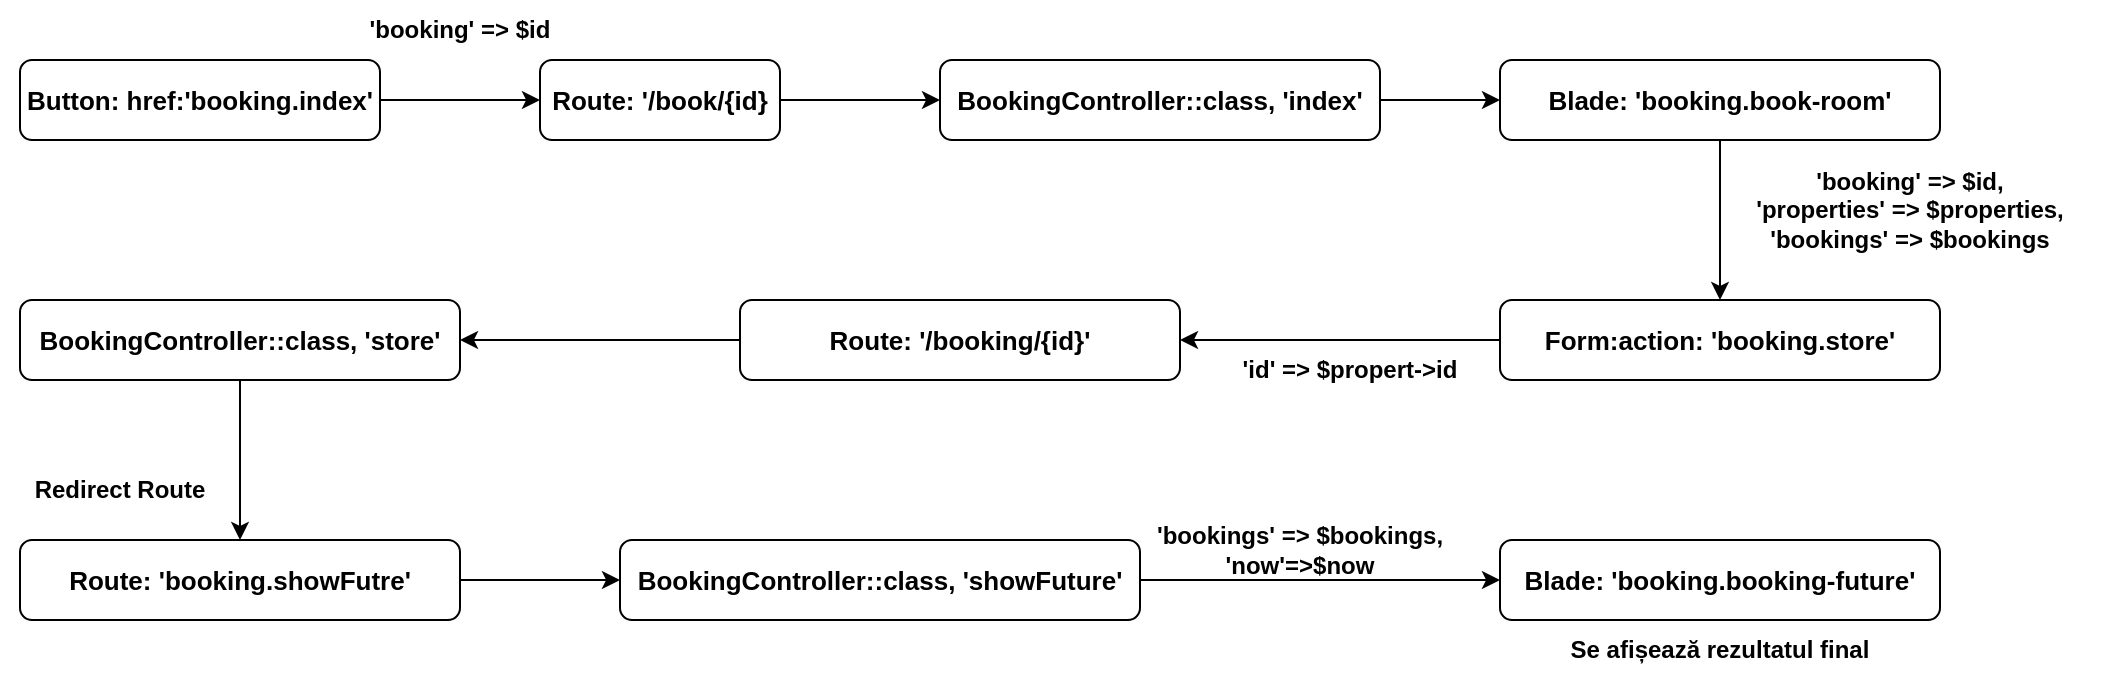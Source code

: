 <mxfile version="21.5.1" type="github">
  <diagram name="Page-1" id="iJwcwytmyvBW5eWTjQb3">
    <mxGraphModel dx="1964" dy="613" grid="1" gridSize="10" guides="1" tooltips="1" connect="1" arrows="1" fold="1" page="1" pageScale="1" pageWidth="850" pageHeight="1100" math="0" shadow="0">
      <root>
        <mxCell id="0" />
        <mxCell id="1" parent="0" />
        <mxCell id="-sfLqBh8A9sCqYsM3AE3-4" style="edgeStyle=orthogonalEdgeStyle;rounded=0;orthogonalLoop=1;jettySize=auto;html=1;entryX=0;entryY=0.5;entryDx=0;entryDy=0;" edge="1" parent="1" source="-sfLqBh8A9sCqYsM3AE3-1" target="-sfLqBh8A9sCqYsM3AE3-2">
          <mxGeometry relative="1" as="geometry" />
        </mxCell>
        <mxCell id="-sfLqBh8A9sCqYsM3AE3-1" value="&lt;b&gt;&lt;font style=&quot;font-size: 13px;&quot;&gt;Button: href:&#39;booking.index&#39;&lt;/font&gt;&lt;/b&gt;" style="rounded=1;whiteSpace=wrap;html=1;" vertex="1" parent="1">
          <mxGeometry x="-40" y="160" width="180" height="40" as="geometry" />
        </mxCell>
        <mxCell id="-sfLqBh8A9sCqYsM3AE3-13" style="edgeStyle=orthogonalEdgeStyle;rounded=0;orthogonalLoop=1;jettySize=auto;html=1;entryX=0;entryY=0.5;entryDx=0;entryDy=0;" edge="1" parent="1" source="-sfLqBh8A9sCqYsM3AE3-2" target="-sfLqBh8A9sCqYsM3AE3-3">
          <mxGeometry relative="1" as="geometry" />
        </mxCell>
        <mxCell id="-sfLqBh8A9sCqYsM3AE3-2" value="&lt;b&gt;&lt;font style=&quot;font-size: 13px;&quot;&gt;Route: &#39;/book/{id}&lt;/font&gt;&lt;/b&gt;" style="rounded=1;whiteSpace=wrap;html=1;" vertex="1" parent="1">
          <mxGeometry x="220" y="160" width="120" height="40" as="geometry" />
        </mxCell>
        <mxCell id="-sfLqBh8A9sCqYsM3AE3-14" style="edgeStyle=orthogonalEdgeStyle;rounded=0;orthogonalLoop=1;jettySize=auto;html=1;entryX=0;entryY=0.5;entryDx=0;entryDy=0;" edge="1" parent="1" source="-sfLqBh8A9sCqYsM3AE3-3" target="-sfLqBh8A9sCqYsM3AE3-5">
          <mxGeometry relative="1" as="geometry" />
        </mxCell>
        <mxCell id="-sfLqBh8A9sCqYsM3AE3-3" value="&lt;b&gt;&lt;font style=&quot;font-size: 13px;&quot;&gt;BookingController::class, &#39;index&#39;&lt;/font&gt;&lt;/b&gt;" style="rounded=1;whiteSpace=wrap;html=1;" vertex="1" parent="1">
          <mxGeometry x="420" y="160" width="220" height="40" as="geometry" />
        </mxCell>
        <mxCell id="-sfLqBh8A9sCqYsM3AE3-15" style="edgeStyle=orthogonalEdgeStyle;rounded=0;orthogonalLoop=1;jettySize=auto;html=1;entryX=0.5;entryY=0;entryDx=0;entryDy=0;" edge="1" parent="1" source="-sfLqBh8A9sCqYsM3AE3-5" target="-sfLqBh8A9sCqYsM3AE3-6">
          <mxGeometry relative="1" as="geometry" />
        </mxCell>
        <mxCell id="-sfLqBh8A9sCqYsM3AE3-5" value="&lt;b&gt;&lt;font style=&quot;font-size: 13px;&quot;&gt;Blade: &#39;booking.book-room&#39;&lt;/font&gt;&lt;/b&gt;" style="rounded=1;whiteSpace=wrap;html=1;" vertex="1" parent="1">
          <mxGeometry x="700" y="160" width="220" height="40" as="geometry" />
        </mxCell>
        <mxCell id="-sfLqBh8A9sCqYsM3AE3-16" style="edgeStyle=orthogonalEdgeStyle;rounded=0;orthogonalLoop=1;jettySize=auto;html=1;entryX=1;entryY=0.5;entryDx=0;entryDy=0;" edge="1" parent="1" source="-sfLqBh8A9sCqYsM3AE3-6" target="-sfLqBh8A9sCqYsM3AE3-7">
          <mxGeometry relative="1" as="geometry" />
        </mxCell>
        <mxCell id="-sfLqBh8A9sCqYsM3AE3-6" value="&lt;b&gt;&lt;font style=&quot;font-size: 13px;&quot;&gt;Form:action: &#39;booking.store&#39;&lt;/font&gt;&lt;/b&gt;" style="rounded=1;whiteSpace=wrap;html=1;" vertex="1" parent="1">
          <mxGeometry x="700" y="280" width="220" height="40" as="geometry" />
        </mxCell>
        <mxCell id="-sfLqBh8A9sCqYsM3AE3-17" style="edgeStyle=orthogonalEdgeStyle;rounded=0;orthogonalLoop=1;jettySize=auto;html=1;" edge="1" parent="1" source="-sfLqBh8A9sCqYsM3AE3-7" target="-sfLqBh8A9sCqYsM3AE3-9">
          <mxGeometry relative="1" as="geometry" />
        </mxCell>
        <mxCell id="-sfLqBh8A9sCqYsM3AE3-7" value="&lt;font style=&quot;font-size: 13px;&quot;&gt;&lt;b&gt;Route: &#39;/booking/{id}&#39;&lt;/b&gt;&lt;/font&gt;" style="rounded=1;whiteSpace=wrap;html=1;" vertex="1" parent="1">
          <mxGeometry x="320" y="280" width="220" height="40" as="geometry" />
        </mxCell>
        <mxCell id="-sfLqBh8A9sCqYsM3AE3-18" style="edgeStyle=orthogonalEdgeStyle;rounded=0;orthogonalLoop=1;jettySize=auto;html=1;entryX=0.5;entryY=0;entryDx=0;entryDy=0;" edge="1" parent="1" source="-sfLqBh8A9sCqYsM3AE3-9" target="-sfLqBh8A9sCqYsM3AE3-10">
          <mxGeometry relative="1" as="geometry" />
        </mxCell>
        <mxCell id="-sfLqBh8A9sCqYsM3AE3-9" value="&lt;b&gt;&lt;font style=&quot;font-size: 13px;&quot;&gt;BookingController::class, &#39;store&#39;&lt;/font&gt;&lt;/b&gt;" style="rounded=1;whiteSpace=wrap;html=1;" vertex="1" parent="1">
          <mxGeometry x="-40" y="280" width="220" height="40" as="geometry" />
        </mxCell>
        <mxCell id="-sfLqBh8A9sCqYsM3AE3-19" style="edgeStyle=orthogonalEdgeStyle;rounded=0;orthogonalLoop=1;jettySize=auto;html=1;entryX=0;entryY=0.5;entryDx=0;entryDy=0;" edge="1" parent="1" source="-sfLqBh8A9sCqYsM3AE3-10" target="-sfLqBh8A9sCqYsM3AE3-11">
          <mxGeometry relative="1" as="geometry" />
        </mxCell>
        <mxCell id="-sfLqBh8A9sCqYsM3AE3-10" value="&lt;b&gt;&lt;font style=&quot;font-size: 13px;&quot;&gt;Route: &#39;booking.showFutre&#39;&lt;/font&gt;&lt;/b&gt;" style="rounded=1;whiteSpace=wrap;html=1;" vertex="1" parent="1">
          <mxGeometry x="-40" y="400" width="220" height="40" as="geometry" />
        </mxCell>
        <mxCell id="-sfLqBh8A9sCqYsM3AE3-20" style="edgeStyle=orthogonalEdgeStyle;rounded=0;orthogonalLoop=1;jettySize=auto;html=1;entryX=0;entryY=0.5;entryDx=0;entryDy=0;" edge="1" parent="1" source="-sfLqBh8A9sCqYsM3AE3-11" target="-sfLqBh8A9sCqYsM3AE3-12">
          <mxGeometry relative="1" as="geometry" />
        </mxCell>
        <mxCell id="-sfLqBh8A9sCqYsM3AE3-11" value="&lt;b&gt;&lt;font style=&quot;font-size: 13px;&quot;&gt;BookingController::class, &#39;showFuture&#39;&lt;/font&gt;&lt;/b&gt;" style="rounded=1;whiteSpace=wrap;html=1;" vertex="1" parent="1">
          <mxGeometry x="260" y="400" width="260" height="40" as="geometry" />
        </mxCell>
        <mxCell id="-sfLqBh8A9sCqYsM3AE3-12" value="&lt;b&gt;&lt;font style=&quot;font-size: 13px;&quot;&gt;Blade: &#39;booking.booking-future&#39;&lt;/font&gt;&lt;/b&gt;" style="rounded=1;whiteSpace=wrap;html=1;" vertex="1" parent="1">
          <mxGeometry x="700" y="400" width="220" height="40" as="geometry" />
        </mxCell>
        <mxCell id="-sfLqBh8A9sCqYsM3AE3-21" value="&lt;b&gt;Se afișează rezultatul final&lt;/b&gt;" style="text;html=1;strokeColor=none;fillColor=none;align=center;verticalAlign=middle;whiteSpace=wrap;rounded=0;" vertex="1" parent="1">
          <mxGeometry x="720" y="440" width="180" height="30" as="geometry" />
        </mxCell>
        <mxCell id="-sfLqBh8A9sCqYsM3AE3-22" value="&lt;b&gt;&#39;booking&#39; =&amp;gt; $id,&lt;br&gt;&#39;properties&#39; =&amp;gt; $properties,&lt;br&gt;&#39;bookings&#39; =&amp;gt; $bookings&lt;/b&gt;" style="text;html=1;strokeColor=none;fillColor=none;align=center;verticalAlign=middle;whiteSpace=wrap;rounded=0;" vertex="1" parent="1">
          <mxGeometry x="810" y="200" width="190" height="70" as="geometry" />
        </mxCell>
        <mxCell id="-sfLqBh8A9sCqYsM3AE3-23" value="&lt;b&gt;&#39;booking&#39; =&amp;gt; $id&lt;/b&gt;" style="text;html=1;strokeColor=none;fillColor=none;align=center;verticalAlign=middle;whiteSpace=wrap;rounded=0;" vertex="1" parent="1">
          <mxGeometry x="120" y="130" width="120" height="30" as="geometry" />
        </mxCell>
        <mxCell id="-sfLqBh8A9sCqYsM3AE3-24" value="&lt;b&gt;&#39;id&#39; =&amp;gt; $propert-&amp;gt;id&lt;/b&gt;" style="text;html=1;strokeColor=none;fillColor=none;align=center;verticalAlign=middle;whiteSpace=wrap;rounded=0;" vertex="1" parent="1">
          <mxGeometry x="550" y="300" width="150" height="30" as="geometry" />
        </mxCell>
        <mxCell id="-sfLqBh8A9sCqYsM3AE3-25" value="&lt;b&gt;Redirect Route&lt;/b&gt;" style="text;html=1;strokeColor=none;fillColor=none;align=center;verticalAlign=middle;whiteSpace=wrap;rounded=0;" vertex="1" parent="1">
          <mxGeometry x="-50" y="360" width="120" height="30" as="geometry" />
        </mxCell>
        <mxCell id="-sfLqBh8A9sCqYsM3AE3-26" value="&lt;b&gt;&#39;bookings&#39; =&amp;gt; $bookings,&lt;br&gt;&#39;now&#39;=&amp;gt;$now&lt;/b&gt;" style="text;html=1;strokeColor=none;fillColor=none;align=center;verticalAlign=middle;whiteSpace=wrap;rounded=0;" vertex="1" parent="1">
          <mxGeometry x="520" y="390" width="160" height="30" as="geometry" />
        </mxCell>
      </root>
    </mxGraphModel>
  </diagram>
</mxfile>
